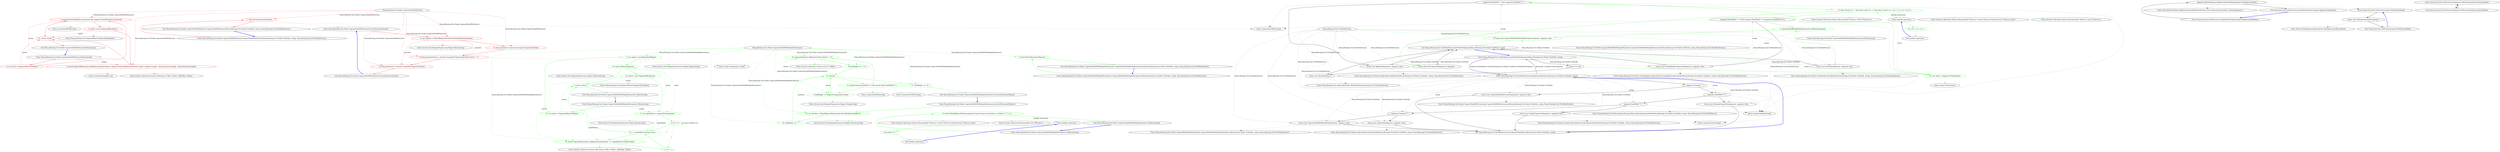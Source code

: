 digraph  {
n23 [label="Nancy.Routing.Trie.Nodes.CaptureNodeWithLiteral", span=""];
n0 [cluster="Nancy.Routing.Trie.Nodes.CaptureNodeWithLiteral.CaptureNodeWithLiteral(Nancy.Routing.Trie.Nodes.TrieNode, string, Nancy.Routing.Trie.ITrieNodeFactory)", label="Entry Nancy.Routing.Trie.Nodes.CaptureNodeWithLiteral.CaptureNodeWithLiteral(Nancy.Routing.Trie.Nodes.TrieNode, string, Nancy.Routing.Trie.ITrieNodeFactory)", span="26-26"];
n1 [cluster="Nancy.Routing.Trie.Nodes.CaptureNodeWithLiteral.CaptureNodeWithLiteral(Nancy.Routing.Trie.Nodes.TrieNode, string, Nancy.Routing.Trie.ITrieNodeFactory)", color=red, community=0, label="7: this.ExtractParameterName()", span="29-29"];
n2 [cluster="Nancy.Routing.Trie.Nodes.CaptureNodeWithLiteral.CaptureNodeWithLiteral(Nancy.Routing.Trie.Nodes.TrieNode, string, Nancy.Routing.Trie.ITrieNodeFactory)", label="Exit Nancy.Routing.Trie.Nodes.CaptureNodeWithLiteral.CaptureNodeWithLiteral(Nancy.Routing.Trie.Nodes.TrieNode, string, Nancy.Routing.Trie.ITrieNodeFactory)", span="26-26"];
n3 [cluster="Nancy.Routing.Trie.Nodes.CaptureNodeWithLiteral.ExtractParameterName()", label="Entry Nancy.Routing.Trie.Nodes.CaptureNodeWithLiteral.ExtractParameterName()", span="51-51"];
n4 [cluster="Nancy.Routing.Trie.Nodes.CaptureNodeWithLiteral.Match(string)", label="Entry Nancy.Routing.Trie.Nodes.CaptureNodeWithLiteral.Match(string)", span="37-37"];
n5 [cluster="Nancy.Routing.Trie.Nodes.CaptureNodeWithLiteral.Match(string)", color=red, community=0, label="3: var match = SegmentMatch.NoMatch", span="39-39"];
n6 [cluster="Nancy.Routing.Trie.Nodes.CaptureNodeWithLiteral.Match(string)", color=red, community=0, label="3: segment.StartsWith(this.preLiteral) && segment.EndsWith(this.postLiteral)", span="40-40"];
n8 [cluster="Nancy.Routing.Trie.Nodes.CaptureNodeWithLiteral.Match(string)", color=red, community=0, label="3: match.CapturedParameters.Add(this.parameterName, segment.Substring(this.preLiteral.Length, segment.Length - this.postLiteral.Length - this.preLiteral.Length))", span="43-43"];
n9 [cluster="Nancy.Routing.Trie.Nodes.CaptureNodeWithLiteral.Match(string)", color=red, community=0, label="21: return match;", span="45-45"];
n7 [cluster="Nancy.Routing.Trie.Nodes.CaptureNodeWithLiteral.Match(string)", color=red, community=0, label="3: match = new SegmentMatch(true)", span="42-42"];
n11 [cluster="string.StartsWith(string)", label="Entry string.StartsWith(string)", span="0-0"];
n12 [cluster="string.EndsWith(string)", label="Entry string.EndsWith(string)", span="0-0"];
n13 [cluster="Nancy.Routing.Trie.SegmentMatch.SegmentMatch(bool)", label="Entry Nancy.Routing.Trie.SegmentMatch.SegmentMatch(bool)", span="26-26"];
n14 [cluster="string.Substring(int, int)", label="Entry string.Substring(int, int)", span="0-0"];
n15 [cluster="System.Collections.Generic.IDictionary<TKey, TValue>.Add(TKey, TValue)", label="Entry System.Collections.Generic.IDictionary<TKey, TValue>.Add(TKey, TValue)", span="0-0"];
n10 [cluster="Nancy.Routing.Trie.Nodes.CaptureNodeWithLiteral.Match(string)", label="Exit Nancy.Routing.Trie.Nodes.CaptureNodeWithLiteral.Match(string)", span="37-37"];
n16 [cluster="Nancy.Routing.Trie.Nodes.CaptureNodeWithLiteral.ExtractParameterName()", color=red, community=0, label="6: var matches = MatchRegex.Match(this.RouteDefinitionSegment)", span="53-53"];
n17 [cluster="Nancy.Routing.Trie.Nodes.CaptureNodeWithLiteral.ExtractParameterName()", color=red, community=0, label="12: this.preLiteral = matches.Groups[1].Captures[0].Value", span="54-54"];
n21 [cluster="System.Text.RegularExpressions.Regex.Match(string)", label="Entry System.Text.RegularExpressions.Regex.Match(string)", span="0-0"];
n18 [cluster="Nancy.Routing.Trie.Nodes.CaptureNodeWithLiteral.ExtractParameterName()", color=red, community=0, label="6: this.parameterName = matches.Groups[2].Captures[0].Value.Trim('{', '}')", span="55-55"];
n19 [cluster="Nancy.Routing.Trie.Nodes.CaptureNodeWithLiteral.ExtractParameterName()", color=red, community=0, label="12: this.postLiteral = matches.Groups[3].Captures[0].Value", span="56-56"];
n22 [cluster="string.Trim(params char[])", label="Entry string.Trim(params char[])", span="0-0"];
n20 [cluster="Nancy.Routing.Trie.Nodes.CaptureNodeWithLiteral.ExtractParameterName()", label="Exit Nancy.Routing.Trie.Nodes.CaptureNodeWithLiteral.ExtractParameterName()", span="51-51"];
m0_13 [cluster="Nancy.Routing.Trie.Nodes.CaptureNodeWithMultipleParameters.Match(string)", file="CaptureNodeWithMultipleParameters.cs", label="Entry Nancy.Routing.Trie.Nodes.CaptureNodeWithMultipleParameters.Match(string)", span="41-41"];
m0_14 [cluster="Nancy.Routing.Trie.Nodes.CaptureNodeWithMultipleParameters.Match(string)", color=green, community=0, file="CaptureNodeWithMultipleParameters.cs", label="13: var match = SegmentMatch.NoMatch", span="43-43"];
m0_15 [cluster="Nancy.Routing.Trie.Nodes.CaptureNodeWithMultipleParameters.Match(string)", color=green, community=0, file="CaptureNodeWithMultipleParameters.cs", label="5: var regex = new Regex(builtRegex)", span="44-44"];
m0_23 [cluster="Nancy.Routing.Trie.Nodes.CaptureNodeWithMultipleParameters.Match(string)", color=green, community=0, file="CaptureNodeWithMultipleParameters.cs", label="5: return match;", span="55-55"];
m0_16 [cluster="Nancy.Routing.Trie.Nodes.CaptureNodeWithMultipleParameters.Match(string)", color=green, community=0, file="CaptureNodeWithMultipleParameters.cs", label="13: regex.IsMatch(segment)", span="46-46"];
m0_17 [cluster="Nancy.Routing.Trie.Nodes.CaptureNodeWithMultipleParameters.Match(string)", color=green, community=0, file="CaptureNodeWithMultipleParameters.cs", label="13: match = new SegmentMatch(true)", span="48-48"];
m0_18 [cluster="Nancy.Routing.Trie.Nodes.CaptureNodeWithMultipleParameters.Match(string)", color=green, community=0, file="CaptureNodeWithMultipleParameters.cs", label="5: var regexMatch = regex.Match(segment)", span="49-49"];
m0_19 [cluster="Nancy.Routing.Trie.Nodes.CaptureNodeWithMultipleParameters.Match(string)", color=green, community=0, file="CaptureNodeWithMultipleParameters.cs", label="5: int i = 1", span="50-50"];
m0_20 [cluster="Nancy.Routing.Trie.Nodes.CaptureNodeWithMultipleParameters.Match(string)", color=green, community=0, file="CaptureNodeWithMultipleParameters.cs", label="13: i < regexMatch.Groups.Count", span="50-50"];
m0_21 [cluster="Nancy.Routing.Trie.Nodes.CaptureNodeWithMultipleParameters.Match(string)", color=green, community=0, file="CaptureNodeWithMultipleParameters.cs", label="13: match.CapturedParameters.Add(parameterNames[i - 1], regexMatch.Groups[i].Value)", span="52-52"];
m0_22 [cluster="Nancy.Routing.Trie.Nodes.CaptureNodeWithMultipleParameters.Match(string)", color=green, community=0, file="CaptureNodeWithMultipleParameters.cs", label="5: i++", span="50-50"];
m0_24 [cluster="Nancy.Routing.Trie.Nodes.CaptureNodeWithMultipleParameters.Match(string)", file="CaptureNodeWithMultipleParameters.cs", label="Exit Nancy.Routing.Trie.Nodes.CaptureNodeWithMultipleParameters.Match(string)", span="41-41"];
m0_12 [cluster="Nancy.Routing.Trie.Nodes.CaptureNodeWithMultipleParameters.ExtractParameterNames()", file="CaptureNodeWithMultipleParameters.cs", label="Entry Nancy.Routing.Trie.Nodes.CaptureNodeWithMultipleParameters.ExtractParameterNames()", span="61-61"];
m0_30 [cluster="Nancy.Routing.Trie.Nodes.CaptureNodeWithMultipleParameters.ExtractParameterNames()", color=green, community=0, file="CaptureNodeWithMultipleParameters.cs", label="15: var matches = MatchRegex.Matches(this.RouteDefinitionSegment)", span="63-63"];
m0_31 [cluster="Nancy.Routing.Trie.Nodes.CaptureNodeWithMultipleParameters.ExtractParameterNames()", color=green, community=0, file="CaptureNodeWithMultipleParameters.cs", label="21: builtRegex += ''^''", span="64-64"];
m0_32 [cluster="Nancy.Routing.Trie.Nodes.CaptureNodeWithMultipleParameters.ExtractParameterNames()", color=green, community=0, file="CaptureNodeWithMultipleParameters.cs", label="15: matches", span="65-65"];
m0_36 [cluster="Nancy.Routing.Trie.Nodes.CaptureNodeWithMultipleParameters.ExtractParameterNames()", color=green, community=0, file="CaptureNodeWithMultipleParameters.cs", label="1: builtRegex += Regex.Escape(match.Value)", span="74-74"];
m0_35 [cluster="Nancy.Routing.Trie.Nodes.CaptureNodeWithMultipleParameters.ExtractParameterNames()", color=green, community=0, file="CaptureNodeWithMultipleParameters.cs", label="9: builtRegex += ''(.+)''", span="70-70"];
m0_33 [cluster="Nancy.Routing.Trie.Nodes.CaptureNodeWithMultipleParameters.ExtractParameterNames()", color=green, community=0, file="CaptureNodeWithMultipleParameters.cs", label="15: match.Value.StartsWith(''{'') && match.Value.EndsWith(''}'')", span="67-67"];
m0_37 [cluster="Nancy.Routing.Trie.Nodes.CaptureNodeWithMultipleParameters.ExtractParameterNames()", color=green, community=0, file="CaptureNodeWithMultipleParameters.cs", label="17: builtRegex += ''$''", span="77-77"];
m0_34 [cluster="Nancy.Routing.Trie.Nodes.CaptureNodeWithMultipleParameters.ExtractParameterNames()", color=green, community=0, file="CaptureNodeWithMultipleParameters.cs", label="21: parameterNames.Add(match.Value.Trim('{', '}'))", span="69-69"];
m0_38 [cluster="Nancy.Routing.Trie.Nodes.CaptureNodeWithMultipleParameters.ExtractParameterNames()", file="CaptureNodeWithMultipleParameters.cs", label="Exit Nancy.Routing.Trie.Nodes.CaptureNodeWithMultipleParameters.ExtractParameterNames()", span="61-61"];
m0_26 [cluster="System.Text.RegularExpressions.Regex.IsMatch(string)", file="CaptureNodeWithMultipleParameters.cs", label="Entry System.Text.RegularExpressions.Regex.IsMatch(string)", span="0-0"];
m0_40 [cluster="string.EndsWith(string)", file="CaptureNodeWithMultipleParameters.cs", label="Entry string.EndsWith(string)", span="0-0"];
m0_28 [cluster="System.Text.RegularExpressions.Regex.Match(string)", file="CaptureNodeWithMultipleParameters.cs", label="Entry System.Text.RegularExpressions.Regex.Match(string)", span="0-0"];
m0_42 [cluster="System.Collections.Generic.List<T>.Add(T)", file="CaptureNodeWithMultipleParameters.cs", label="Entry System.Collections.Generic.List<T>.Add(T)", span="0-0"];
m0_39 [cluster="string.StartsWith(string)", file="CaptureNodeWithMultipleParameters.cs", label="Entry string.StartsWith(string)", span="0-0"];
m0_43 [cluster="System.Text.RegularExpressions.Regex.Escape(string)", file="CaptureNodeWithMultipleParameters.cs", label="Entry System.Text.RegularExpressions.Regex.Escape(string)", span="0-0"];
m0_5 [cluster="System.Collections.Generic.IEnumerable<TSource>.Count<TSource>(System.Func<TSource, bool>)", file="CaptureNodeWithMultipleParameters.cs", label="Entry System.Collections.Generic.IEnumerable<TSource>.Count<TSource>(System.Func<TSource, bool>)", span="0-0"];
m0_9 [cluster="Nancy.Routing.Trie.Nodes.CaptureNodeWithMultipleParameters.CaptureNodeWithMultipleParameters(Nancy.Routing.Trie.Nodes.TrieNode, string, Nancy.Routing.Trie.ITrieNodeFactory)", file="CaptureNodeWithMultipleParameters.cs", label="Entry Nancy.Routing.Trie.Nodes.CaptureNodeWithMultipleParameters.CaptureNodeWithMultipleParameters(Nancy.Routing.Trie.Nodes.TrieNode, string, Nancy.Routing.Trie.ITrieNodeFactory)", span="30-30"];
m0_10 [cluster="Nancy.Routing.Trie.Nodes.CaptureNodeWithMultipleParameters.CaptureNodeWithMultipleParameters(Nancy.Routing.Trie.Nodes.TrieNode, string, Nancy.Routing.Trie.ITrieNodeFactory)", color=green, community=0, file="CaptureNodeWithMultipleParameters.cs", label="4: this.ExtractParameterNames()", span="33-33"];
m0_11 [cluster="Nancy.Routing.Trie.Nodes.CaptureNodeWithMultipleParameters.CaptureNodeWithMultipleParameters(Nancy.Routing.Trie.Nodes.TrieNode, string, Nancy.Routing.Trie.ITrieNodeFactory)", file="CaptureNodeWithMultipleParameters.cs", label="Exit Nancy.Routing.Trie.Nodes.CaptureNodeWithMultipleParameters.CaptureNodeWithMultipleParameters(Nancy.Routing.Trie.Nodes.TrieNode, string, Nancy.Routing.Trie.ITrieNodeFactory)", span="30-30"];
m0_25 [cluster="System.Text.RegularExpressions.Regex.Regex(string)", file="CaptureNodeWithMultipleParameters.cs", label="Entry System.Text.RegularExpressions.Regex.Regex(string)", span="0-0"];
m0_4 [cluster="System.Collections.IEnumerable.Cast<TResult>()", file="CaptureNodeWithMultipleParameters.cs", label="Entry System.Collections.IEnumerable.Cast<TResult>()", span="0-0"];
m0_29 [cluster="System.Collections.Generic.IDictionary<TKey, TValue>.Add(TKey, TValue)", file="CaptureNodeWithMultipleParameters.cs", label="Entry System.Collections.Generic.IDictionary<TKey, TValue>.Add(TKey, TValue)", span="0-0"];
m0_27 [cluster="Nancy.Routing.Trie.SegmentMatch.SegmentMatch(bool)", file="CaptureNodeWithMultipleParameters.cs", label="Entry Nancy.Routing.Trie.SegmentMatch.SegmentMatch(bool)", span="26-26"];
m0_6 [cluster="lambda expression", file="CaptureNodeWithMultipleParameters.cs", label="Entry lambda expression", span="19-19"];
m0_7 [cluster="lambda expression", color=green, community=0, file="CaptureNodeWithMultipleParameters.cs", label="19: g.Value != ''''", span="19-19"];
m0_8 [cluster="lambda expression", file="CaptureNodeWithMultipleParameters.cs", label="Exit lambda expression", span="19-19"];
m0_0 [cluster="Nancy.Routing.Trie.Nodes.CaptureNodeWithMultipleParameters.IsMatch(string)", file="CaptureNodeWithMultipleParameters.cs", label="Entry Nancy.Routing.Trie.Nodes.CaptureNodeWithMultipleParameters.IsMatch(string)", span="17-17"];
m0_1 [cluster="Nancy.Routing.Trie.Nodes.CaptureNodeWithMultipleParameters.IsMatch(string)", color=green, community=0, file="CaptureNodeWithMultipleParameters.cs", label="2: return MatchRegex.Matches(segment).Cast<Group>().Count(g => g.Value != '''') > 1;", span="19-19"];
m0_2 [cluster="Nancy.Routing.Trie.Nodes.CaptureNodeWithMultipleParameters.IsMatch(string)", file="CaptureNodeWithMultipleParameters.cs", label="Exit Nancy.Routing.Trie.Nodes.CaptureNodeWithMultipleParameters.IsMatch(string)", span="17-17"];
m0_3 [cluster="System.Text.RegularExpressions.Regex.Matches(string)", file="CaptureNodeWithMultipleParameters.cs", label="Entry System.Text.RegularExpressions.Regex.Matches(string)", span="0-0"];
m0_44 [file="CaptureNodeWithMultipleParameters.cs", label="Nancy.Routing.Trie.Nodes.CaptureNodeWithMultipleParameters", span=""];
m1_6 [cluster="Nancy.BeforePipeline.AddItemToStartOfPipeline(System.Func<Nancy.NancyContext, Nancy.Response>)", file="DefaultRoutePatternMatcherFixture.cs", label="Entry Nancy.BeforePipeline.AddItemToStartOfPipeline(System.Func<Nancy.NancyContext, Nancy.Response>)", span="96-96"];
m1_0 [cluster="Nancy.Security.CsrfProtection.RequiresCsrfProtection(Nancy.NancyModule)", file="DefaultRoutePatternMatcherFixture.cs", label="Entry Nancy.Security.CsrfProtection.RequiresCsrfProtection(Nancy.NancyModule)", span="7-7"];
m1_1 [cluster="Nancy.Security.CsrfProtection.RequiresCsrfProtection(Nancy.NancyModule)", file="DefaultRoutePatternMatcherFixture.cs", label="Exit Nancy.Security.CsrfProtection.RequiresCsrfProtection(Nancy.NancyModule)", span="7-7"];
m1_9 [cluster="System.NotImplementedException.NotImplementedException()", file="DefaultRoutePatternMatcherFixture.cs", label="Entry System.NotImplementedException.NotImplementedException()", span="0-0"];
m1_2 [cluster="Nancy.Security.CsrfProtection.Enable(Nancy.Bootstrapper.IApplicationPipelines)", file="DefaultRoutePatternMatcherFixture.cs", label="Entry Nancy.Security.CsrfProtection.Enable(Nancy.Bootstrapper.IApplicationPipelines)", span="12-12"];
m1_3 [cluster="Nancy.Security.CsrfProtection.Enable(Nancy.Bootstrapper.IApplicationPipelines)", file="DefaultRoutePatternMatcherFixture.cs", label="pipelines.BeforeRequest.AddItemToStartOfPipeline(getCsrfValidationHook())", span="14-14"];
m1_4 [cluster="Nancy.Security.CsrfProtection.Enable(Nancy.Bootstrapper.IApplicationPipelines)", file="DefaultRoutePatternMatcherFixture.cs", label="Exit Nancy.Security.CsrfProtection.Enable(Nancy.Bootstrapper.IApplicationPipelines)", span="12-12"];
m1_5 [cluster="Nancy.Security.CsrfProtection.getCsrfValidationHook()", file="DefaultRoutePatternMatcherFixture.cs", label="Entry Nancy.Security.CsrfProtection.getCsrfValidationHook()", span="17-17"];
m1_7 [cluster="Nancy.Security.CsrfProtection.getCsrfValidationHook()", file="DefaultRoutePatternMatcherFixture.cs", label="throw new NotImplementedException();", span="19-19"];
m1_8 [cluster="Nancy.Security.CsrfProtection.getCsrfValidationHook()", file="DefaultRoutePatternMatcherFixture.cs", label="Exit Nancy.Security.CsrfProtection.getCsrfValidationHook()", span="17-17"];
m3_26 [cluster="Nancy.Routing.Trie.Nodes.LiteralNode.LiteralNode(Nancy.Routing.Trie.Nodes.TrieNode, string, Nancy.Routing.Trie.ITrieNodeFactory)", file="TrieNodeFactory.cs", label="Entry Nancy.Routing.Trie.Nodes.LiteralNode.LiteralNode(Nancy.Routing.Trie.Nodes.TrieNode, string, Nancy.Routing.Trie.ITrieNodeFactory)", span="17-17"];
m3_40 [cluster="string.Contains(string)", file="TrieNodeFactory.cs", label="Entry string.Contains(string)", span="0-0"];
m3_18 [cluster="Nancy.Routing.Trie.Nodes.RegExNode.RegExNode(Nancy.Routing.Trie.Nodes.TrieNode, string, Nancy.Routing.Trie.ITrieNodeFactory)", file="TrieNodeFactory.cs", label="Entry Nancy.Routing.Trie.Nodes.RegExNode.RegExNode(Nancy.Routing.Trie.Nodes.TrieNode, string, Nancy.Routing.Trie.ITrieNodeFactory)", span="21-21"];
m3_21 [cluster="System.Collections.Generic.IEnumerable<TSource>.Count<TSource>(System.Func<TSource, bool>)", file="TrieNodeFactory.cs", label="Entry System.Collections.Generic.IEnumerable<TSource>.Count<TSource>(System.Func<TSource, bool>)", span="0-0"];
m3_14 [cluster="Nancy.Routing.Trie.Nodes.RootNode.RootNode(Nancy.Routing.Trie.ITrieNodeFactory)", file="TrieNodeFactory.cs", label="Entry Nancy.Routing.Trie.Nodes.RootNode.RootNode(Nancy.Routing.Trie.ITrieNodeFactory)", span="21-21"];
m3_23 [cluster="Nancy.Routing.Trie.Nodes.GreedyRegExCaptureNode.GreedyRegExCaptureNode(Nancy.Routing.Trie.Nodes.TrieNode, string, Nancy.Routing.Trie.ITrieNodeFactory)", file="TrieNodeFactory.cs", label="Entry Nancy.Routing.Trie.Nodes.GreedyRegExCaptureNode.GreedyRegExCaptureNode(Nancy.Routing.Trie.Nodes.TrieNode, string, Nancy.Routing.Trie.ITrieNodeFactory)", span="27-27"];
m3_17 [cluster="string.EndsWith(string)", file="TrieNodeFactory.cs", label="Entry string.EndsWith(string)", span="0-0"];
m3_25 [cluster="Nancy.Routing.Trie.Nodes.CaptureNodeWithMultipleParameters.CaptureNodeWithMultipleParameters(Nancy.Routing.Trie.Nodes.TrieNode, string, Nancy.Routing.Trie.ITrieNodeFactory)", file="TrieNodeFactory.cs", label="Entry Nancy.Routing.Trie.Nodes.CaptureNodeWithMultipleParameters.CaptureNodeWithMultipleParameters(Nancy.Routing.Trie.Nodes.TrieNode, string, Nancy.Routing.Trie.ITrieNodeFactory)", span="30-30"];
m3_22 [cluster="Nancy.Routing.Trie.TrieNodeFactory.GetCaptureNode(Nancy.Routing.Trie.Nodes.TrieNode, string)", file="TrieNodeFactory.cs", label="Entry Nancy.Routing.Trie.TrieNodeFactory.GetCaptureNode(Nancy.Routing.Trie.Nodes.TrieNode, string)", span="48-48"];
m3_31 [cluster="Nancy.Routing.Trie.TrieNodeFactory.GetCaptureNode(Nancy.Routing.Trie.Nodes.TrieNode, string)", file="TrieNodeFactory.cs", label="return new CaptureNodeWithConstraint(parent, segment, this);", span="52-52"];
m3_33 [cluster="Nancy.Routing.Trie.TrieNodeFactory.GetCaptureNode(Nancy.Routing.Trie.Nodes.TrieNode, string)", file="TrieNodeFactory.cs", label="return new OptionalCaptureNode(parent, segment, this);", span="57-57"];
m3_35 [cluster="Nancy.Routing.Trie.TrieNodeFactory.GetCaptureNode(Nancy.Routing.Trie.Nodes.TrieNode, string)", file="TrieNodeFactory.cs", label="return new GreedyCaptureNode(parent, segment, this);", span="62-62"];
m3_37 [cluster="Nancy.Routing.Trie.TrieNodeFactory.GetCaptureNode(Nancy.Routing.Trie.Nodes.TrieNode, string)", file="TrieNodeFactory.cs", label="return new CaptureNodeWithDefaultValue(parent, segment, this);", span="67-67"];
m3_38 [cluster="Nancy.Routing.Trie.TrieNodeFactory.GetCaptureNode(Nancy.Routing.Trie.Nodes.TrieNode, string)", file="TrieNodeFactory.cs", label="return new CaptureNode(parent, segment, this);", span="70-70"];
m3_30 [cluster="Nancy.Routing.Trie.TrieNodeFactory.GetCaptureNode(Nancy.Routing.Trie.Nodes.TrieNode, string)", file="TrieNodeFactory.cs", label="segment.Contains('':'')", span="50-50"];
m3_32 [cluster="Nancy.Routing.Trie.TrieNodeFactory.GetCaptureNode(Nancy.Routing.Trie.Nodes.TrieNode, string)", file="TrieNodeFactory.cs", label="segment.EndsWith(''?}'')", span="55-55"];
m3_34 [cluster="Nancy.Routing.Trie.TrieNodeFactory.GetCaptureNode(Nancy.Routing.Trie.Nodes.TrieNode, string)", file="TrieNodeFactory.cs", label="segment.EndsWith(''*}'')", span="60-60"];
m3_36 [cluster="Nancy.Routing.Trie.TrieNodeFactory.GetCaptureNode(Nancy.Routing.Trie.Nodes.TrieNode, string)", file="TrieNodeFactory.cs", label="segment.Contains(''?'')", span="65-65"];
m3_39 [cluster="Nancy.Routing.Trie.TrieNodeFactory.GetCaptureNode(Nancy.Routing.Trie.Nodes.TrieNode, string)", file="TrieNodeFactory.cs", label="Exit Nancy.Routing.Trie.TrieNodeFactory.GetCaptureNode(Nancy.Routing.Trie.Nodes.TrieNode, string)", span="48-48"];
m3_24 [cluster="Nancy.Routing.Trie.Nodes.CaptureNodeWithMultipleParameters.IsMatch(string)", file="TrieNodeFactory.cs", label="Entry Nancy.Routing.Trie.Nodes.CaptureNodeWithMultipleParameters.IsMatch(string)", span="17-17"];
m3_45 [cluster="Nancy.Routing.Trie.Nodes.CaptureNode.CaptureNode(Nancy.Routing.Trie.Nodes.TrieNode, string, Nancy.Routing.Trie.ITrieNodeFactory)", file="TrieNodeFactory.cs", label="Entry Nancy.Routing.Trie.Nodes.CaptureNode.CaptureNode(Nancy.Routing.Trie.Nodes.TrieNode, string, Nancy.Routing.Trie.ITrieNodeFactory)", span="17-17"];
m3_42 [cluster="Nancy.Routing.Trie.Nodes.OptionalCaptureNode.OptionalCaptureNode(Nancy.Routing.Trie.Nodes.TrieNode, string, Nancy.Routing.Trie.ITrieNodeFactory)", file="TrieNodeFactory.cs", label="Entry Nancy.Routing.Trie.Nodes.OptionalCaptureNode.OptionalCaptureNode(Nancy.Routing.Trie.Nodes.TrieNode, string, Nancy.Routing.Trie.ITrieNodeFactory)", span="19-19"];
m3_20 [cluster="System.Collections.Generic.IEnumerable<TSource>.Last<TSource>()", file="TrieNodeFactory.cs", label="Entry System.Collections.Generic.IEnumerable<TSource>.Last<TSource>()", span="0-0"];
m3_19 [cluster="System.Collections.Generic.IEnumerable<TSource>.First<TSource>()", file="TrieNodeFactory.cs", label="Entry System.Collections.Generic.IEnumerable<TSource>.First<TSource>()", span="0-0"];
m3_27 [cluster="lambda expression", file="TrieNodeFactory.cs", label="Entry lambda expression", span="30-30"];
m3_28 [cluster="lambda expression", color=green, community=0, file="TrieNodeFactory.cs", label="9: c == '{' || c == '}'", span="30-30"];
m3_29 [cluster="lambda expression", file="TrieNodeFactory.cs", label="Exit lambda expression", span="30-30"];
m3_41 [cluster="Nancy.Routing.Trie.Nodes.CaptureNodeWithConstraint.CaptureNodeWithConstraint(Nancy.Routing.Trie.Nodes.TrieNode, string, Nancy.Routing.Trie.ITrieNodeFactory)", file="TrieNodeFactory.cs", label="Entry Nancy.Routing.Trie.Nodes.CaptureNodeWithConstraint.CaptureNodeWithConstraint(Nancy.Routing.Trie.Nodes.TrieNode, string, Nancy.Routing.Trie.ITrieNodeFactory)", span="23-23"];
m3_15 [cluster="string.ToCharArray()", file="TrieNodeFactory.cs", label="Entry string.ToCharArray()", span="0-0"];
m3_0 [cluster="Nancy.Routing.Trie.TrieNodeFactory.GetNodeForSegment(Nancy.Routing.Trie.Nodes.TrieNode, string)", file="TrieNodeFactory.cs", label="Entry Nancy.Routing.Trie.TrieNodeFactory.GetNodeForSegment(Nancy.Routing.Trie.Nodes.TrieNode, string)", span="16-16"];
m3_3 [cluster="Nancy.Routing.Trie.TrieNodeFactory.GetNodeForSegment(Nancy.Routing.Trie.Nodes.TrieNode, string)", color=green, community=0, file="TrieNodeFactory.cs", label="21: var chars = segment.ToCharArray()", span="23-23"];
m3_1 [cluster="Nancy.Routing.Trie.TrieNodeFactory.GetNodeForSegment(Nancy.Routing.Trie.Nodes.TrieNode, string)", file="TrieNodeFactory.cs", label="parent == null", span="18-18"];
m3_4 [cluster="Nancy.Routing.Trie.TrieNodeFactory.GetNodeForSegment(Nancy.Routing.Trie.Nodes.TrieNode, string)", file="TrieNodeFactory.cs", label="segment.StartsWith(''('') && segment.EndsWith('')'')", span="25-25"];
m3_6 [cluster="Nancy.Routing.Trie.TrieNodeFactory.GetNodeForSegment(Nancy.Routing.Trie.Nodes.TrieNode, string)", color=green, community=0, file="TrieNodeFactory.cs", label="9: chars.First() == '{' && chars.Last() == '}' && chars.Count(c => c == '{' || c == '}') == 2", span="30-30"];
m3_10 [cluster="Nancy.Routing.Trie.TrieNodeFactory.GetNodeForSegment(Nancy.Routing.Trie.Nodes.TrieNode, string)", color=green, community=0, file="TrieNodeFactory.cs", label="1: CaptureNodeWithMultipleParameters.IsMatch(segment)", span="40-40"];
m3_8 [cluster="Nancy.Routing.Trie.TrieNodeFactory.GetNodeForSegment(Nancy.Routing.Trie.Nodes.TrieNode, string)", file="TrieNodeFactory.cs", label="segment.StartsWith(''^('') && (segment.EndsWith('')'') || segment.EndsWith('')$''))", span="35-35"];
m3_11 [cluster="Nancy.Routing.Trie.TrieNodeFactory.GetNodeForSegment(Nancy.Routing.Trie.Nodes.TrieNode, string)", color=green, community=0, file="TrieNodeFactory.cs", label="8: return new CaptureNodeWithMultipleParameters(parent, segment, this);", span="42-42"];
m3_12 [cluster="Nancy.Routing.Trie.TrieNodeFactory.GetNodeForSegment(Nancy.Routing.Trie.Nodes.TrieNode, string)", file="TrieNodeFactory.cs", label="return new LiteralNode(parent, segment, this);", span="45-45"];
m3_7 [cluster="Nancy.Routing.Trie.TrieNodeFactory.GetNodeForSegment(Nancy.Routing.Trie.Nodes.TrieNode, string)", file="TrieNodeFactory.cs", label="return this.GetCaptureNode(parent, segment);", span="32-32"];
m3_5 [cluster="Nancy.Routing.Trie.TrieNodeFactory.GetNodeForSegment(Nancy.Routing.Trie.Nodes.TrieNode, string)", file="TrieNodeFactory.cs", label="return new RegExNode(parent, segment, this);", span="27-27"];
m3_9 [cluster="Nancy.Routing.Trie.TrieNodeFactory.GetNodeForSegment(Nancy.Routing.Trie.Nodes.TrieNode, string)", file="TrieNodeFactory.cs", label="return new GreedyRegExCaptureNode(parent, segment, this);", span="37-37"];
m3_2 [cluster="Nancy.Routing.Trie.TrieNodeFactory.GetNodeForSegment(Nancy.Routing.Trie.Nodes.TrieNode, string)", file="TrieNodeFactory.cs", label="return new RootNode(this);", span="20-20"];
m3_13 [cluster="Nancy.Routing.Trie.TrieNodeFactory.GetNodeForSegment(Nancy.Routing.Trie.Nodes.TrieNode, string)", file="TrieNodeFactory.cs", label="Exit Nancy.Routing.Trie.TrieNodeFactory.GetNodeForSegment(Nancy.Routing.Trie.Nodes.TrieNode, string)", span="16-16"];
m3_44 [cluster="Nancy.Routing.Trie.Nodes.CaptureNodeWithDefaultValue.CaptureNodeWithDefaultValue(Nancy.Routing.Trie.Nodes.TrieNode, string, Nancy.Routing.Trie.ITrieNodeFactory)", file="TrieNodeFactory.cs", label="Entry Nancy.Routing.Trie.Nodes.CaptureNodeWithDefaultValue.CaptureNodeWithDefaultValue(Nancy.Routing.Trie.Nodes.TrieNode, string, Nancy.Routing.Trie.ITrieNodeFactory)", span="21-21"];
m3_43 [cluster="Nancy.Routing.Trie.Nodes.GreedyCaptureNode.GreedyCaptureNode(Nancy.Routing.Trie.Nodes.TrieNode, string, Nancy.Routing.Trie.ITrieNodeFactory)", file="TrieNodeFactory.cs", label="Entry Nancy.Routing.Trie.Nodes.GreedyCaptureNode.GreedyCaptureNode(Nancy.Routing.Trie.Nodes.TrieNode, string, Nancy.Routing.Trie.ITrieNodeFactory)", span="25-25"];
m3_46 [file="TrieNodeFactory.cs", label="Nancy.Routing.Trie.TrieNodeFactory", span=""];
n23 -> n1  [color=red, key=1, label="Nancy.Routing.Trie.Nodes.CaptureNodeWithLiteral", style=dashed];
n23 -> n6  [color=red, key=1, label="Nancy.Routing.Trie.Nodes.CaptureNodeWithLiteral", style=dashed];
n23 -> n8  [color=red, key=1, label="Nancy.Routing.Trie.Nodes.CaptureNodeWithLiteral", style=dashed];
n23 -> n16  [color=red, key=1, label="Nancy.Routing.Trie.Nodes.CaptureNodeWithLiteral", style=dashed];
n23 -> n17  [color=red, key=1, label="Nancy.Routing.Trie.Nodes.CaptureNodeWithLiteral", style=dashed];
n23 -> n18  [color=red, key=1, label="Nancy.Routing.Trie.Nodes.CaptureNodeWithLiteral", style=dashed];
n23 -> n19  [color=red, key=1, label="Nancy.Routing.Trie.Nodes.CaptureNodeWithLiteral", style=dashed];
n0 -> n1  [color=red, key=0, style=solid];
n1 -> n2  [color=red, key=0, style=solid];
n1 -> n3  [color=red, key=2, style=dotted];
n2 -> n0  [color=blue, key=0, style=bold];
n3 -> n16  [color=red, key=0, style=solid];
n4 -> n5  [color=red, key=0, style=solid];
n4 -> n6  [color=red, key=1, label=string, style=dashed];
n4 -> n8  [color=red, key=1, label=string, style=dashed];
n5 -> n6  [color=red, key=0, style=solid];
n5 -> n9  [color=red, key=1, label=match, style=dashed];
n6 -> n7  [color=red, key=0, style=solid];
n6 -> n9  [color=red, key=0, style=solid];
n6 -> n11  [color=red, key=2, style=dotted];
n6 -> n12  [color=red, key=2, style=dotted];
n8 -> n9  [color=red, key=0, style=solid];
n8 -> n14  [color=red, key=2, style=dotted];
n8 -> n15  [color=red, key=2, style=dotted];
n9 -> n10  [color=red, key=0, style=solid];
n7 -> n8  [color=red, key=0, style=solid];
n7 -> n13  [color=red, key=2, style=dotted];
n7 -> n9  [color=red, key=1, label=match, style=dashed];
n10 -> n4  [color=blue, key=0, style=bold];
n16 -> n17  [color=red, key=0, style=solid];
n16 -> n21  [color=red, key=2, style=dotted];
n16 -> n18  [color=red, key=1, label=matches, style=dashed];
n16 -> n19  [color=red, key=1, label=matches, style=dashed];
n17 -> n18  [color=red, key=0, style=solid];
n18 -> n19  [color=red, key=0, style=solid];
n18 -> n22  [color=red, key=2, style=dotted];
n19 -> n20  [color=red, key=0, style=solid];
n20 -> n3  [color=blue, key=0, style=bold];
m0_13 -> m0_14  [color=green, key=0, style=solid];
m0_13 -> m0_16  [color=green, key=1, label=string, style=dashed];
m0_13 -> m0_18  [color=green, key=1, label=string, style=dashed];
m0_14 -> m0_15  [color=green, key=0, style=solid];
m0_14 -> m0_23  [color=green, key=1, label=match, style=dashed];
m0_15 -> m0_16  [color=green, key=0, style=solid];
m0_15 -> m0_18  [color=green, key=1, label=regex, style=dashed];
m0_15 -> m0_25  [color=green, key=2, style=dotted];
m0_23 -> m0_24  [color=green, key=0, style=solid];
m0_16 -> m0_17  [color=green, key=0, style=solid];
m0_16 -> m0_23  [color=green, key=0, style=solid];
m0_16 -> m0_26  [color=green, key=2, style=dotted];
m0_17 -> m0_18  [color=green, key=0, style=solid];
m0_17 -> m0_23  [color=green, key=1, label=match, style=dashed];
m0_17 -> m0_27  [color=green, key=2, style=dotted];
m0_17 -> m0_21  [color=green, key=1, label=match, style=dashed];
m0_18 -> m0_19  [color=green, key=0, style=solid];
m0_18 -> m0_28  [color=green, key=2, style=dotted];
m0_18 -> m0_20  [color=green, key=1, label=regexMatch, style=dashed];
m0_18 -> m0_21  [color=green, key=1, label=regexMatch, style=dashed];
m0_19 -> m0_21  [color=green, key=1, label=i, style=dashed];
m0_19 -> m0_19  [color=green, key=3, label="Local variable int i", style=bold];
m0_19 -> m0_20  [color=green, key=0, style=solid];
m0_19 -> m0_22  [color=green, key=1, label=i, style=dashed];
m0_20 -> m0_23  [color=green, key=0, style=solid];
m0_20 -> m0_21  [color=green, key=0, style=solid];
m0_21 -> m0_22  [color=green, key=0, style=solid];
m0_21 -> m0_29  [color=green, key=2, style=dotted];
m0_22 -> m0_20  [color=green, key=0, style=solid];
m0_22 -> m0_22  [color=green, key=1, label=i, style=dashed];
m0_24 -> m0_13  [color=blue, key=0, style=bold];
m0_12 -> m0_30  [color=green, key=0, style=solid];
m0_30 -> m0_31  [color=green, key=0, style=solid];
m0_30 -> m0_3  [color=green, key=2, style=dotted];
m0_30 -> m0_32  [color=green, key=1, label=matches, style=dashed];
m0_31 -> m0_32  [color=green, key=0, style=solid];
m0_32 -> m0_33  [color=green, key=0, style=solid];
m0_32 -> m0_37  [color=green, key=0, style=solid];
m0_32 -> m0_34  [color=green, key=1, label=match, style=dashed];
m0_32 -> m0_36  [color=green, key=1, label=match, style=dashed];
m0_36 -> m0_32  [color=green, key=0, style=solid];
m0_36 -> m0_43  [color=green, key=2, style=dotted];
m0_35 -> m0_32  [color=green, key=0, style=solid];
m0_33 -> m0_34  [color=green, key=0, style=solid];
m0_33 -> m0_36  [color=green, key=0, style=solid];
m0_33 -> m0_39  [color=green, key=2, style=dotted];
m0_33 -> m0_40  [color=green, key=2, style=dotted];
m0_37 -> m0_38  [color=green, key=0, style=solid];
m0_34 -> m0_35  [color=green, key=0, style=solid];
m0_34 -> n22  [color=green, key=2, style=dotted];
m0_34 -> m0_42  [color=green, key=2, style=dotted];
m0_38 -> m0_12  [color=blue, key=0, style=bold];
m0_9 -> m0_10  [color=green, key=0, style=solid];
m0_10 -> m0_11  [color=green, key=0, style=solid];
m0_10 -> m0_12  [color=green, key=2, style=dotted];
m0_11 -> m0_9  [color=blue, key=0, style=bold];
m0_6 -> m0_7  [color=green, key=0, style=solid];
m0_7 -> m0_8  [color=green, key=0, style=solid];
m0_8 -> m0_6  [color=blue, key=0, style=bold];
m0_0 -> m0_1  [color=green, key=0, style=solid];
m0_1 -> m0_2  [color=green, key=0, style=solid];
m0_1 -> m0_3  [color=green, key=2, style=dotted];
m0_1 -> m0_4  [color=green, key=2, style=dotted];
m0_1 -> m0_5  [color=green, key=2, style=dotted];
m0_1 -> m0_6  [color=green, key=1, label="lambda expression", style=dashed];
m0_2 -> m0_0  [color=blue, key=0, style=bold];
m0_44 -> m0_10  [color=green, key=1, label="Nancy.Routing.Trie.Nodes.CaptureNodeWithMultipleParameters", style=dashed];
m0_44 -> m0_15  [color=green, key=1, label="Nancy.Routing.Trie.Nodes.CaptureNodeWithMultipleParameters", style=dashed];
m0_44 -> m0_21  [color=green, key=1, label="Nancy.Routing.Trie.Nodes.CaptureNodeWithMultipleParameters", style=dashed];
m0_44 -> m0_30  [color=green, key=1, label="Nancy.Routing.Trie.Nodes.CaptureNodeWithMultipleParameters", style=dashed];
m0_44 -> m0_31  [color=green, key=1, label="Nancy.Routing.Trie.Nodes.CaptureNodeWithMultipleParameters", style=dashed];
m0_44 -> m0_37  [color=green, key=1, label="Nancy.Routing.Trie.Nodes.CaptureNodeWithMultipleParameters", style=dashed];
m0_44 -> m0_34  [color=green, key=1, label="Nancy.Routing.Trie.Nodes.CaptureNodeWithMultipleParameters", style=dashed];
m0_44 -> m0_36  [color=green, key=1, label="Nancy.Routing.Trie.Nodes.CaptureNodeWithMultipleParameters", style=dashed];
m0_44 -> m0_35  [color=green, key=1, label="Nancy.Routing.Trie.Nodes.CaptureNodeWithMultipleParameters", style=dashed];
m1_0 -> m1_1  [key=0, style=solid];
m1_1 -> m1_0  [color=blue, key=0, style=bold];
m1_2 -> m1_3  [key=0, style=solid];
m1_3 -> m1_4  [key=0, style=solid];
m1_3 -> m1_5  [key=2, style=dotted];
m1_3 -> m1_6  [key=2, style=dotted];
m1_4 -> m1_2  [color=blue, key=0, style=bold];
m1_5 -> m1_7  [key=0, style=solid];
m1_7 -> m1_8  [key=0, style=solid];
m1_7 -> m1_9  [key=2, style=dotted];
m1_8 -> m1_5  [color=blue, key=0, style=bold];
m3_22 -> m3_0  [color=darkorchid, key=3, label="Parameter variable string segment", style=bold];
m3_22 -> m3_30  [key=0, style=solid];
m3_22 -> m3_31  [color=darkseagreen4, key=1, label="Nancy.Routing.Trie.Nodes.TrieNode", style=dashed];
m3_22 -> m3_32  [color=darkseagreen4, key=1, label=string, style=dashed];
m3_22 -> m3_33  [color=darkseagreen4, key=1, label="Nancy.Routing.Trie.Nodes.TrieNode", style=dashed];
m3_22 -> m3_34  [color=darkseagreen4, key=1, label=string, style=dashed];
m3_22 -> m3_35  [color=darkseagreen4, key=1, label="Nancy.Routing.Trie.Nodes.TrieNode", style=dashed];
m3_22 -> m3_36  [color=darkseagreen4, key=1, label=string, style=dashed];
m3_22 -> m3_37  [color=darkseagreen4, key=1, label="Nancy.Routing.Trie.Nodes.TrieNode", style=dashed];
m3_22 -> m3_38  [color=darkseagreen4, key=1, label="Nancy.Routing.Trie.Nodes.TrieNode", style=dashed];
m3_31 -> m3_39  [key=0, style=solid];
m3_31 -> m3_41  [key=2, style=dotted];
m3_33 -> m3_39  [key=0, style=solid];
m3_33 -> m3_42  [key=2, style=dotted];
m3_35 -> m3_39  [key=0, style=solid];
m3_35 -> m3_43  [key=2, style=dotted];
m3_37 -> m3_39  [key=0, style=solid];
m3_37 -> m3_44  [key=2, style=dotted];
m3_38 -> m3_39  [key=0, style=solid];
m3_38 -> m3_45  [key=2, style=dotted];
m3_30 -> m3_31  [key=0, style=solid];
m3_30 -> m3_32  [key=0, style=solid];
m3_30 -> m3_40  [key=2, style=dotted];
m3_32 -> m3_17  [key=2, style=dotted];
m3_32 -> m3_33  [key=0, style=solid];
m3_32 -> m3_34  [key=0, style=solid];
m3_34 -> m3_17  [key=2, style=dotted];
m3_34 -> m3_35  [key=0, style=solid];
m3_34 -> m3_36  [key=0, style=solid];
m3_36 -> m3_37  [key=0, style=solid];
m3_36 -> m3_38  [key=0, style=solid];
m3_36 -> m3_40  [key=2, style=dotted];
m3_39 -> m3_22  [color=blue, key=0, style=bold];
m3_27 -> m3_28  [color=green, key=0, style=solid];
m3_28 -> m3_29  [color=green, key=0, style=solid];
m3_29 -> m3_27  [color=blue, key=0, style=bold];
m3_0 -> m3_3  [color=green, key=1, label=string, style=dashed];
m3_0 -> m3_10  [color=green, key=1, label=string, style=dashed];
m3_0 -> m3_11  [color=green, key=1, label="Nancy.Routing.Trie.Nodes.TrieNode", style=dashed];
m3_0 -> m3_1  [key=0, style=solid];
m3_0 -> m3_4  [color=darkseagreen4, key=1, label=string, style=dashed];
m3_0 -> m3_5  [color=darkseagreen4, key=1, label="Nancy.Routing.Trie.Nodes.TrieNode", style=dashed];
m3_0 -> m3_7  [color=darkseagreen4, key=1, label="Nancy.Routing.Trie.Nodes.TrieNode", style=dashed];
m3_0 -> m3_8  [color=darkseagreen4, key=1, label=string, style=dashed];
m3_0 -> m3_9  [color=darkseagreen4, key=1, label="Nancy.Routing.Trie.Nodes.TrieNode", style=dashed];
m3_0 -> m3_12  [color=darkseagreen4, key=1, label="Nancy.Routing.Trie.Nodes.TrieNode", style=dashed];
m3_0 -> m3_22  [color=darkorchid, key=3, label="method methodReturn Nancy.Routing.Trie.Nodes.TrieNode GetNodeForSegment", style=bold];
m3_3 -> m3_4  [color=green, key=0, style=solid];
m3_3 -> m3_15  [color=green, key=2, style=dotted];
m3_3 -> m3_6  [color=green, key=1, label=chars, style=dashed];
m3_1 -> m3_3  [color=green, key=0, style=solid];
m3_1 -> m3_2  [key=0, style=solid];
m3_4 -> m3_6  [color=green, key=0, style=solid];
m3_4 -> m3_5  [key=0, style=solid];
m3_4 -> n11  [key=2, style=dotted];
m3_4 -> m3_17  [key=2, style=dotted];
m3_6 -> m3_7  [color=green, key=0, style=solid];
m3_6 -> m3_8  [color=green, key=0, style=solid];
m3_6 -> m3_19  [color=green, key=2, style=dotted];
m3_6 -> m3_20  [color=green, key=2, style=dotted];
m3_6 -> m3_21  [color=green, key=2, style=dotted];
m3_6 -> m3_27  [color=green, key=1, label="lambda expression", style=dashed];
m3_10 -> m3_11  [color=green, key=0, style=solid];
m3_10 -> m3_12  [color=green, key=0, style=solid];
m3_10 -> m3_24  [color=green, key=2, style=dotted];
m3_8 -> m3_10  [color=green, key=0, style=solid];
m3_8 -> m3_9  [key=0, style=solid];
m3_8 -> n11  [key=2, style=dotted];
m3_8 -> m3_17  [key=2, style=dotted];
m3_11 -> m3_13  [color=green, key=0, style=solid];
m3_11 -> m3_25  [color=green, key=2, style=dotted];
m3_12 -> m3_13  [key=0, style=solid];
m3_12 -> m3_26  [key=2, style=dotted];
m3_7 -> m3_13  [key=0, style=solid];
m3_7 -> m3_22  [key=2, style=dotted];
m3_5 -> m3_13  [key=0, style=solid];
m3_5 -> m3_18  [key=2, style=dotted];
m3_9 -> m3_13  [key=0, style=solid];
m3_9 -> m3_23  [key=2, style=dotted];
m3_2 -> m3_13  [key=0, style=solid];
m3_2 -> m3_14  [key=2, style=dotted];
m3_13 -> m3_0  [color=blue, key=0, style=bold];
m3_46 -> m3_11  [color=green, key=1, label="Nancy.Routing.Trie.TrieNodeFactory", style=dashed];
m3_46 -> m3_12  [color=darkseagreen4, key=1, label="Nancy.Routing.Trie.TrieNodeFactory", style=dashed];
m3_46 -> m3_2  [color=darkseagreen4, key=1, label="Nancy.Routing.Trie.TrieNodeFactory", style=dashed];
m3_46 -> m3_5  [color=darkseagreen4, key=1, label="Nancy.Routing.Trie.TrieNodeFactory", style=dashed];
m3_46 -> m3_7  [color=darkseagreen4, key=1, label="Nancy.Routing.Trie.TrieNodeFactory", style=dashed];
m3_46 -> m3_9  [color=darkseagreen4, key=1, label="Nancy.Routing.Trie.TrieNodeFactory", style=dashed];
m3_46 -> m3_31  [color=darkseagreen4, key=1, label="Nancy.Routing.Trie.TrieNodeFactory", style=dashed];
m3_46 -> m3_33  [color=darkseagreen4, key=1, label="Nancy.Routing.Trie.TrieNodeFactory", style=dashed];
m3_46 -> m3_35  [color=darkseagreen4, key=1, label="Nancy.Routing.Trie.TrieNodeFactory", style=dashed];
m3_46 -> m3_37  [color=darkseagreen4, key=1, label="Nancy.Routing.Trie.TrieNodeFactory", style=dashed];
m3_46 -> m3_38  [color=darkseagreen4, key=1, label="Nancy.Routing.Trie.TrieNodeFactory", style=dashed];
}
